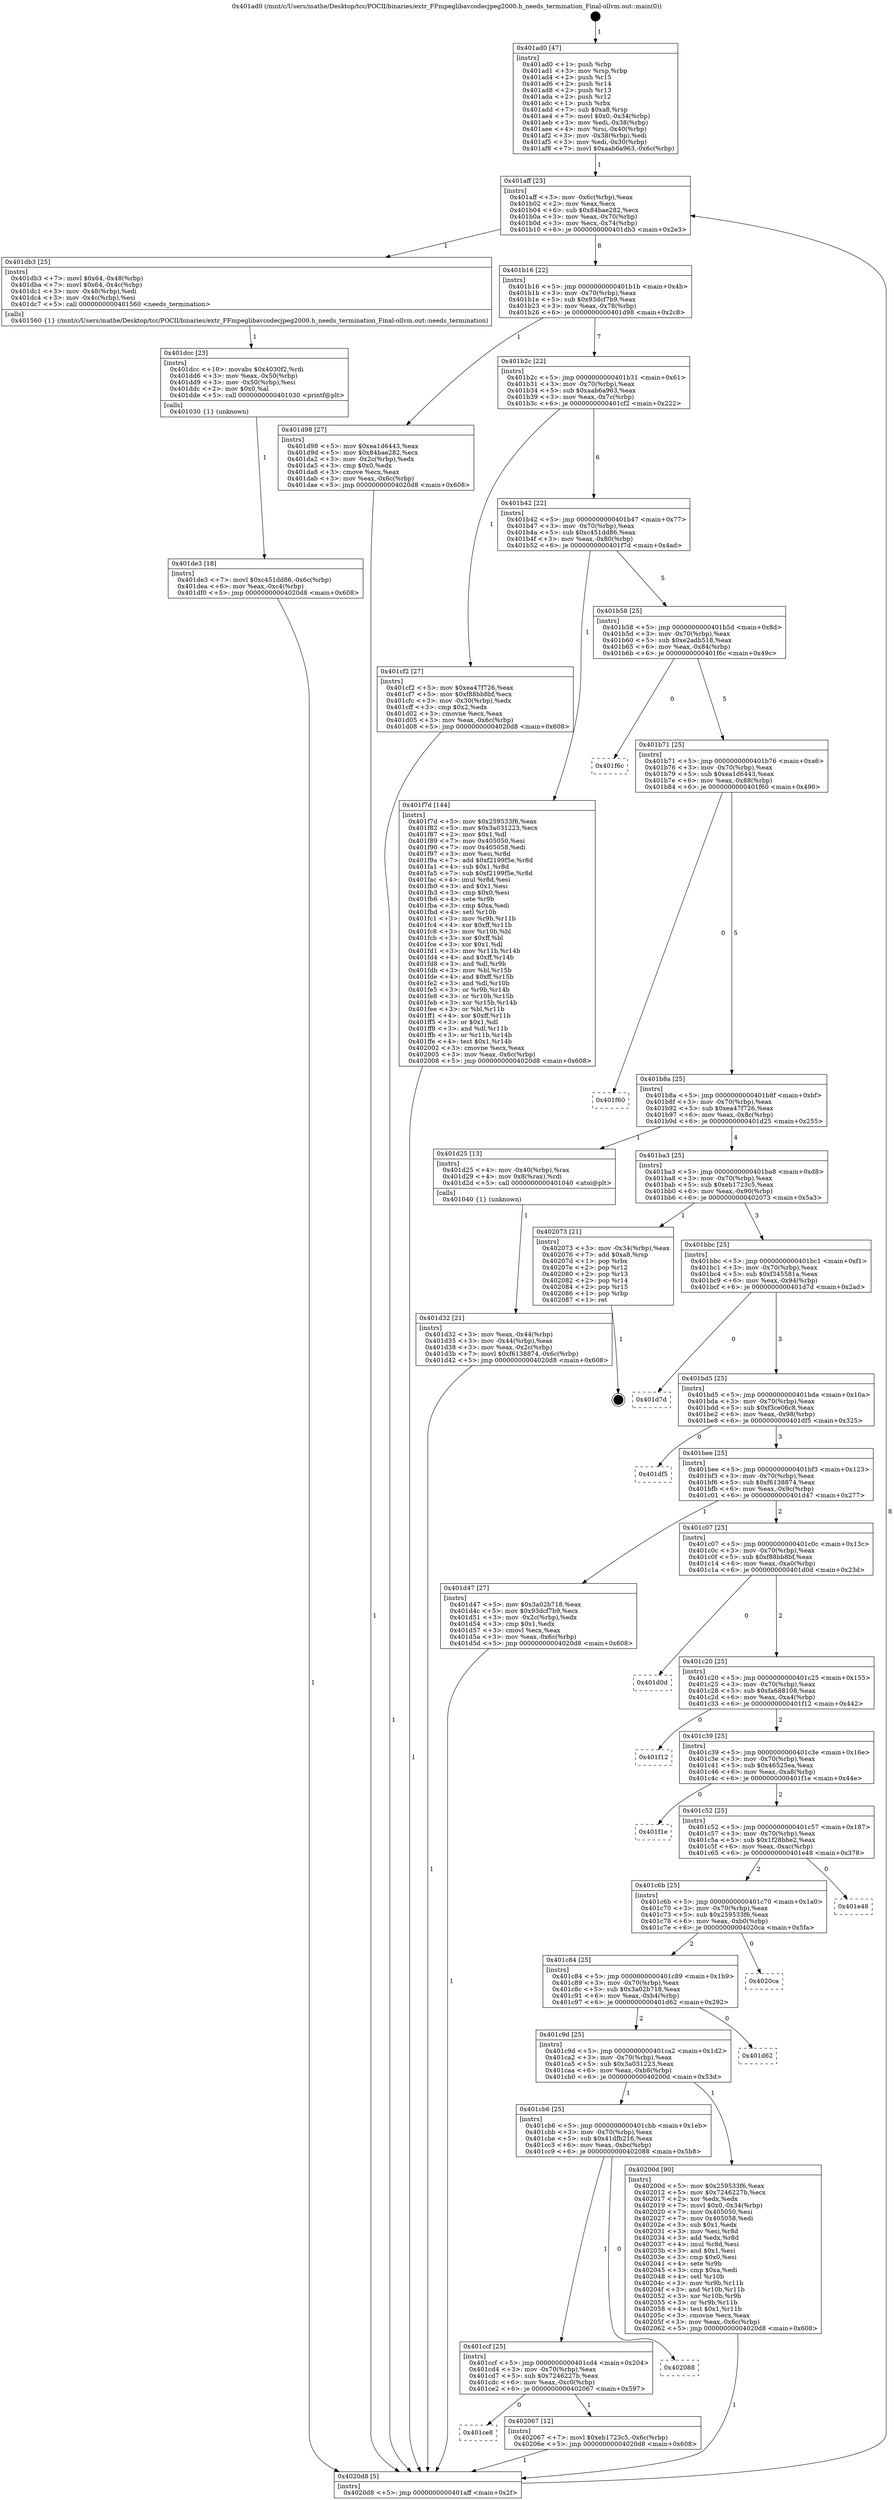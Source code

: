 digraph "0x401ad0" {
  label = "0x401ad0 (/mnt/c/Users/mathe/Desktop/tcc/POCII/binaries/extr_FFmpeglibavcodecjpeg2000.h_needs_termination_Final-ollvm.out::main(0))"
  labelloc = "t"
  node[shape=record]

  Entry [label="",width=0.3,height=0.3,shape=circle,fillcolor=black,style=filled]
  "0x401aff" [label="{
     0x401aff [23]\l
     | [instrs]\l
     &nbsp;&nbsp;0x401aff \<+3\>: mov -0x6c(%rbp),%eax\l
     &nbsp;&nbsp;0x401b02 \<+2\>: mov %eax,%ecx\l
     &nbsp;&nbsp;0x401b04 \<+6\>: sub $0x84bae282,%ecx\l
     &nbsp;&nbsp;0x401b0a \<+3\>: mov %eax,-0x70(%rbp)\l
     &nbsp;&nbsp;0x401b0d \<+3\>: mov %ecx,-0x74(%rbp)\l
     &nbsp;&nbsp;0x401b10 \<+6\>: je 0000000000401db3 \<main+0x2e3\>\l
  }"]
  "0x401db3" [label="{
     0x401db3 [25]\l
     | [instrs]\l
     &nbsp;&nbsp;0x401db3 \<+7\>: movl $0x64,-0x48(%rbp)\l
     &nbsp;&nbsp;0x401dba \<+7\>: movl $0x64,-0x4c(%rbp)\l
     &nbsp;&nbsp;0x401dc1 \<+3\>: mov -0x48(%rbp),%edi\l
     &nbsp;&nbsp;0x401dc4 \<+3\>: mov -0x4c(%rbp),%esi\l
     &nbsp;&nbsp;0x401dc7 \<+5\>: call 0000000000401560 \<needs_termination\>\l
     | [calls]\l
     &nbsp;&nbsp;0x401560 \{1\} (/mnt/c/Users/mathe/Desktop/tcc/POCII/binaries/extr_FFmpeglibavcodecjpeg2000.h_needs_termination_Final-ollvm.out::needs_termination)\l
  }"]
  "0x401b16" [label="{
     0x401b16 [22]\l
     | [instrs]\l
     &nbsp;&nbsp;0x401b16 \<+5\>: jmp 0000000000401b1b \<main+0x4b\>\l
     &nbsp;&nbsp;0x401b1b \<+3\>: mov -0x70(%rbp),%eax\l
     &nbsp;&nbsp;0x401b1e \<+5\>: sub $0x93dcf7b9,%eax\l
     &nbsp;&nbsp;0x401b23 \<+3\>: mov %eax,-0x78(%rbp)\l
     &nbsp;&nbsp;0x401b26 \<+6\>: je 0000000000401d98 \<main+0x2c8\>\l
  }"]
  Exit [label="",width=0.3,height=0.3,shape=circle,fillcolor=black,style=filled,peripheries=2]
  "0x401d98" [label="{
     0x401d98 [27]\l
     | [instrs]\l
     &nbsp;&nbsp;0x401d98 \<+5\>: mov $0xea1d6443,%eax\l
     &nbsp;&nbsp;0x401d9d \<+5\>: mov $0x84bae282,%ecx\l
     &nbsp;&nbsp;0x401da2 \<+3\>: mov -0x2c(%rbp),%edx\l
     &nbsp;&nbsp;0x401da5 \<+3\>: cmp $0x0,%edx\l
     &nbsp;&nbsp;0x401da8 \<+3\>: cmove %ecx,%eax\l
     &nbsp;&nbsp;0x401dab \<+3\>: mov %eax,-0x6c(%rbp)\l
     &nbsp;&nbsp;0x401dae \<+5\>: jmp 00000000004020d8 \<main+0x608\>\l
  }"]
  "0x401b2c" [label="{
     0x401b2c [22]\l
     | [instrs]\l
     &nbsp;&nbsp;0x401b2c \<+5\>: jmp 0000000000401b31 \<main+0x61\>\l
     &nbsp;&nbsp;0x401b31 \<+3\>: mov -0x70(%rbp),%eax\l
     &nbsp;&nbsp;0x401b34 \<+5\>: sub $0xaab6a963,%eax\l
     &nbsp;&nbsp;0x401b39 \<+3\>: mov %eax,-0x7c(%rbp)\l
     &nbsp;&nbsp;0x401b3c \<+6\>: je 0000000000401cf2 \<main+0x222\>\l
  }"]
  "0x401ce8" [label="{
     0x401ce8\l
  }", style=dashed]
  "0x401cf2" [label="{
     0x401cf2 [27]\l
     | [instrs]\l
     &nbsp;&nbsp;0x401cf2 \<+5\>: mov $0xea47f726,%eax\l
     &nbsp;&nbsp;0x401cf7 \<+5\>: mov $0xf88bb8bf,%ecx\l
     &nbsp;&nbsp;0x401cfc \<+3\>: mov -0x30(%rbp),%edx\l
     &nbsp;&nbsp;0x401cff \<+3\>: cmp $0x2,%edx\l
     &nbsp;&nbsp;0x401d02 \<+3\>: cmovne %ecx,%eax\l
     &nbsp;&nbsp;0x401d05 \<+3\>: mov %eax,-0x6c(%rbp)\l
     &nbsp;&nbsp;0x401d08 \<+5\>: jmp 00000000004020d8 \<main+0x608\>\l
  }"]
  "0x401b42" [label="{
     0x401b42 [22]\l
     | [instrs]\l
     &nbsp;&nbsp;0x401b42 \<+5\>: jmp 0000000000401b47 \<main+0x77\>\l
     &nbsp;&nbsp;0x401b47 \<+3\>: mov -0x70(%rbp),%eax\l
     &nbsp;&nbsp;0x401b4a \<+5\>: sub $0xc451dd86,%eax\l
     &nbsp;&nbsp;0x401b4f \<+3\>: mov %eax,-0x80(%rbp)\l
     &nbsp;&nbsp;0x401b52 \<+6\>: je 0000000000401f7d \<main+0x4ad\>\l
  }"]
  "0x4020d8" [label="{
     0x4020d8 [5]\l
     | [instrs]\l
     &nbsp;&nbsp;0x4020d8 \<+5\>: jmp 0000000000401aff \<main+0x2f\>\l
  }"]
  "0x401ad0" [label="{
     0x401ad0 [47]\l
     | [instrs]\l
     &nbsp;&nbsp;0x401ad0 \<+1\>: push %rbp\l
     &nbsp;&nbsp;0x401ad1 \<+3\>: mov %rsp,%rbp\l
     &nbsp;&nbsp;0x401ad4 \<+2\>: push %r15\l
     &nbsp;&nbsp;0x401ad6 \<+2\>: push %r14\l
     &nbsp;&nbsp;0x401ad8 \<+2\>: push %r13\l
     &nbsp;&nbsp;0x401ada \<+2\>: push %r12\l
     &nbsp;&nbsp;0x401adc \<+1\>: push %rbx\l
     &nbsp;&nbsp;0x401add \<+7\>: sub $0xa8,%rsp\l
     &nbsp;&nbsp;0x401ae4 \<+7\>: movl $0x0,-0x34(%rbp)\l
     &nbsp;&nbsp;0x401aeb \<+3\>: mov %edi,-0x38(%rbp)\l
     &nbsp;&nbsp;0x401aee \<+4\>: mov %rsi,-0x40(%rbp)\l
     &nbsp;&nbsp;0x401af2 \<+3\>: mov -0x38(%rbp),%edi\l
     &nbsp;&nbsp;0x401af5 \<+3\>: mov %edi,-0x30(%rbp)\l
     &nbsp;&nbsp;0x401af8 \<+7\>: movl $0xaab6a963,-0x6c(%rbp)\l
  }"]
  "0x402067" [label="{
     0x402067 [12]\l
     | [instrs]\l
     &nbsp;&nbsp;0x402067 \<+7\>: movl $0xeb1723c5,-0x6c(%rbp)\l
     &nbsp;&nbsp;0x40206e \<+5\>: jmp 00000000004020d8 \<main+0x608\>\l
  }"]
  "0x401f7d" [label="{
     0x401f7d [144]\l
     | [instrs]\l
     &nbsp;&nbsp;0x401f7d \<+5\>: mov $0x259533f6,%eax\l
     &nbsp;&nbsp;0x401f82 \<+5\>: mov $0x3a031223,%ecx\l
     &nbsp;&nbsp;0x401f87 \<+2\>: mov $0x1,%dl\l
     &nbsp;&nbsp;0x401f89 \<+7\>: mov 0x405050,%esi\l
     &nbsp;&nbsp;0x401f90 \<+7\>: mov 0x405058,%edi\l
     &nbsp;&nbsp;0x401f97 \<+3\>: mov %esi,%r8d\l
     &nbsp;&nbsp;0x401f9a \<+7\>: add $0xf2199f5e,%r8d\l
     &nbsp;&nbsp;0x401fa1 \<+4\>: sub $0x1,%r8d\l
     &nbsp;&nbsp;0x401fa5 \<+7\>: sub $0xf2199f5e,%r8d\l
     &nbsp;&nbsp;0x401fac \<+4\>: imul %r8d,%esi\l
     &nbsp;&nbsp;0x401fb0 \<+3\>: and $0x1,%esi\l
     &nbsp;&nbsp;0x401fb3 \<+3\>: cmp $0x0,%esi\l
     &nbsp;&nbsp;0x401fb6 \<+4\>: sete %r9b\l
     &nbsp;&nbsp;0x401fba \<+3\>: cmp $0xa,%edi\l
     &nbsp;&nbsp;0x401fbd \<+4\>: setl %r10b\l
     &nbsp;&nbsp;0x401fc1 \<+3\>: mov %r9b,%r11b\l
     &nbsp;&nbsp;0x401fc4 \<+4\>: xor $0xff,%r11b\l
     &nbsp;&nbsp;0x401fc8 \<+3\>: mov %r10b,%bl\l
     &nbsp;&nbsp;0x401fcb \<+3\>: xor $0xff,%bl\l
     &nbsp;&nbsp;0x401fce \<+3\>: xor $0x1,%dl\l
     &nbsp;&nbsp;0x401fd1 \<+3\>: mov %r11b,%r14b\l
     &nbsp;&nbsp;0x401fd4 \<+4\>: and $0xff,%r14b\l
     &nbsp;&nbsp;0x401fd8 \<+3\>: and %dl,%r9b\l
     &nbsp;&nbsp;0x401fdb \<+3\>: mov %bl,%r15b\l
     &nbsp;&nbsp;0x401fde \<+4\>: and $0xff,%r15b\l
     &nbsp;&nbsp;0x401fe2 \<+3\>: and %dl,%r10b\l
     &nbsp;&nbsp;0x401fe5 \<+3\>: or %r9b,%r14b\l
     &nbsp;&nbsp;0x401fe8 \<+3\>: or %r10b,%r15b\l
     &nbsp;&nbsp;0x401feb \<+3\>: xor %r15b,%r14b\l
     &nbsp;&nbsp;0x401fee \<+3\>: or %bl,%r11b\l
     &nbsp;&nbsp;0x401ff1 \<+4\>: xor $0xff,%r11b\l
     &nbsp;&nbsp;0x401ff5 \<+3\>: or $0x1,%dl\l
     &nbsp;&nbsp;0x401ff8 \<+3\>: and %dl,%r11b\l
     &nbsp;&nbsp;0x401ffb \<+3\>: or %r11b,%r14b\l
     &nbsp;&nbsp;0x401ffe \<+4\>: test $0x1,%r14b\l
     &nbsp;&nbsp;0x402002 \<+3\>: cmovne %ecx,%eax\l
     &nbsp;&nbsp;0x402005 \<+3\>: mov %eax,-0x6c(%rbp)\l
     &nbsp;&nbsp;0x402008 \<+5\>: jmp 00000000004020d8 \<main+0x608\>\l
  }"]
  "0x401b58" [label="{
     0x401b58 [25]\l
     | [instrs]\l
     &nbsp;&nbsp;0x401b58 \<+5\>: jmp 0000000000401b5d \<main+0x8d\>\l
     &nbsp;&nbsp;0x401b5d \<+3\>: mov -0x70(%rbp),%eax\l
     &nbsp;&nbsp;0x401b60 \<+5\>: sub $0xe2adb518,%eax\l
     &nbsp;&nbsp;0x401b65 \<+6\>: mov %eax,-0x84(%rbp)\l
     &nbsp;&nbsp;0x401b6b \<+6\>: je 0000000000401f6c \<main+0x49c\>\l
  }"]
  "0x401ccf" [label="{
     0x401ccf [25]\l
     | [instrs]\l
     &nbsp;&nbsp;0x401ccf \<+5\>: jmp 0000000000401cd4 \<main+0x204\>\l
     &nbsp;&nbsp;0x401cd4 \<+3\>: mov -0x70(%rbp),%eax\l
     &nbsp;&nbsp;0x401cd7 \<+5\>: sub $0x7246227b,%eax\l
     &nbsp;&nbsp;0x401cdc \<+6\>: mov %eax,-0xc0(%rbp)\l
     &nbsp;&nbsp;0x401ce2 \<+6\>: je 0000000000402067 \<main+0x597\>\l
  }"]
  "0x401f6c" [label="{
     0x401f6c\l
  }", style=dashed]
  "0x401b71" [label="{
     0x401b71 [25]\l
     | [instrs]\l
     &nbsp;&nbsp;0x401b71 \<+5\>: jmp 0000000000401b76 \<main+0xa6\>\l
     &nbsp;&nbsp;0x401b76 \<+3\>: mov -0x70(%rbp),%eax\l
     &nbsp;&nbsp;0x401b79 \<+5\>: sub $0xea1d6443,%eax\l
     &nbsp;&nbsp;0x401b7e \<+6\>: mov %eax,-0x88(%rbp)\l
     &nbsp;&nbsp;0x401b84 \<+6\>: je 0000000000401f60 \<main+0x490\>\l
  }"]
  "0x402088" [label="{
     0x402088\l
  }", style=dashed]
  "0x401f60" [label="{
     0x401f60\l
  }", style=dashed]
  "0x401b8a" [label="{
     0x401b8a [25]\l
     | [instrs]\l
     &nbsp;&nbsp;0x401b8a \<+5\>: jmp 0000000000401b8f \<main+0xbf\>\l
     &nbsp;&nbsp;0x401b8f \<+3\>: mov -0x70(%rbp),%eax\l
     &nbsp;&nbsp;0x401b92 \<+5\>: sub $0xea47f726,%eax\l
     &nbsp;&nbsp;0x401b97 \<+6\>: mov %eax,-0x8c(%rbp)\l
     &nbsp;&nbsp;0x401b9d \<+6\>: je 0000000000401d25 \<main+0x255\>\l
  }"]
  "0x401cb6" [label="{
     0x401cb6 [25]\l
     | [instrs]\l
     &nbsp;&nbsp;0x401cb6 \<+5\>: jmp 0000000000401cbb \<main+0x1eb\>\l
     &nbsp;&nbsp;0x401cbb \<+3\>: mov -0x70(%rbp),%eax\l
     &nbsp;&nbsp;0x401cbe \<+5\>: sub $0x41dfb216,%eax\l
     &nbsp;&nbsp;0x401cc3 \<+6\>: mov %eax,-0xbc(%rbp)\l
     &nbsp;&nbsp;0x401cc9 \<+6\>: je 0000000000402088 \<main+0x5b8\>\l
  }"]
  "0x401d25" [label="{
     0x401d25 [13]\l
     | [instrs]\l
     &nbsp;&nbsp;0x401d25 \<+4\>: mov -0x40(%rbp),%rax\l
     &nbsp;&nbsp;0x401d29 \<+4\>: mov 0x8(%rax),%rdi\l
     &nbsp;&nbsp;0x401d2d \<+5\>: call 0000000000401040 \<atoi@plt\>\l
     | [calls]\l
     &nbsp;&nbsp;0x401040 \{1\} (unknown)\l
  }"]
  "0x401ba3" [label="{
     0x401ba3 [25]\l
     | [instrs]\l
     &nbsp;&nbsp;0x401ba3 \<+5\>: jmp 0000000000401ba8 \<main+0xd8\>\l
     &nbsp;&nbsp;0x401ba8 \<+3\>: mov -0x70(%rbp),%eax\l
     &nbsp;&nbsp;0x401bab \<+5\>: sub $0xeb1723c5,%eax\l
     &nbsp;&nbsp;0x401bb0 \<+6\>: mov %eax,-0x90(%rbp)\l
     &nbsp;&nbsp;0x401bb6 \<+6\>: je 0000000000402073 \<main+0x5a3\>\l
  }"]
  "0x401d32" [label="{
     0x401d32 [21]\l
     | [instrs]\l
     &nbsp;&nbsp;0x401d32 \<+3\>: mov %eax,-0x44(%rbp)\l
     &nbsp;&nbsp;0x401d35 \<+3\>: mov -0x44(%rbp),%eax\l
     &nbsp;&nbsp;0x401d38 \<+3\>: mov %eax,-0x2c(%rbp)\l
     &nbsp;&nbsp;0x401d3b \<+7\>: movl $0xf6138874,-0x6c(%rbp)\l
     &nbsp;&nbsp;0x401d42 \<+5\>: jmp 00000000004020d8 \<main+0x608\>\l
  }"]
  "0x40200d" [label="{
     0x40200d [90]\l
     | [instrs]\l
     &nbsp;&nbsp;0x40200d \<+5\>: mov $0x259533f6,%eax\l
     &nbsp;&nbsp;0x402012 \<+5\>: mov $0x7246227b,%ecx\l
     &nbsp;&nbsp;0x402017 \<+2\>: xor %edx,%edx\l
     &nbsp;&nbsp;0x402019 \<+7\>: movl $0x0,-0x34(%rbp)\l
     &nbsp;&nbsp;0x402020 \<+7\>: mov 0x405050,%esi\l
     &nbsp;&nbsp;0x402027 \<+7\>: mov 0x405058,%edi\l
     &nbsp;&nbsp;0x40202e \<+3\>: sub $0x1,%edx\l
     &nbsp;&nbsp;0x402031 \<+3\>: mov %esi,%r8d\l
     &nbsp;&nbsp;0x402034 \<+3\>: add %edx,%r8d\l
     &nbsp;&nbsp;0x402037 \<+4\>: imul %r8d,%esi\l
     &nbsp;&nbsp;0x40203b \<+3\>: and $0x1,%esi\l
     &nbsp;&nbsp;0x40203e \<+3\>: cmp $0x0,%esi\l
     &nbsp;&nbsp;0x402041 \<+4\>: sete %r9b\l
     &nbsp;&nbsp;0x402045 \<+3\>: cmp $0xa,%edi\l
     &nbsp;&nbsp;0x402048 \<+4\>: setl %r10b\l
     &nbsp;&nbsp;0x40204c \<+3\>: mov %r9b,%r11b\l
     &nbsp;&nbsp;0x40204f \<+3\>: and %r10b,%r11b\l
     &nbsp;&nbsp;0x402052 \<+3\>: xor %r10b,%r9b\l
     &nbsp;&nbsp;0x402055 \<+3\>: or %r9b,%r11b\l
     &nbsp;&nbsp;0x402058 \<+4\>: test $0x1,%r11b\l
     &nbsp;&nbsp;0x40205c \<+3\>: cmovne %ecx,%eax\l
     &nbsp;&nbsp;0x40205f \<+3\>: mov %eax,-0x6c(%rbp)\l
     &nbsp;&nbsp;0x402062 \<+5\>: jmp 00000000004020d8 \<main+0x608\>\l
  }"]
  "0x402073" [label="{
     0x402073 [21]\l
     | [instrs]\l
     &nbsp;&nbsp;0x402073 \<+3\>: mov -0x34(%rbp),%eax\l
     &nbsp;&nbsp;0x402076 \<+7\>: add $0xa8,%rsp\l
     &nbsp;&nbsp;0x40207d \<+1\>: pop %rbx\l
     &nbsp;&nbsp;0x40207e \<+2\>: pop %r12\l
     &nbsp;&nbsp;0x402080 \<+2\>: pop %r13\l
     &nbsp;&nbsp;0x402082 \<+2\>: pop %r14\l
     &nbsp;&nbsp;0x402084 \<+2\>: pop %r15\l
     &nbsp;&nbsp;0x402086 \<+1\>: pop %rbp\l
     &nbsp;&nbsp;0x402087 \<+1\>: ret\l
  }"]
  "0x401bbc" [label="{
     0x401bbc [25]\l
     | [instrs]\l
     &nbsp;&nbsp;0x401bbc \<+5\>: jmp 0000000000401bc1 \<main+0xf1\>\l
     &nbsp;&nbsp;0x401bc1 \<+3\>: mov -0x70(%rbp),%eax\l
     &nbsp;&nbsp;0x401bc4 \<+5\>: sub $0xf345581a,%eax\l
     &nbsp;&nbsp;0x401bc9 \<+6\>: mov %eax,-0x94(%rbp)\l
     &nbsp;&nbsp;0x401bcf \<+6\>: je 0000000000401d7d \<main+0x2ad\>\l
  }"]
  "0x401c9d" [label="{
     0x401c9d [25]\l
     | [instrs]\l
     &nbsp;&nbsp;0x401c9d \<+5\>: jmp 0000000000401ca2 \<main+0x1d2\>\l
     &nbsp;&nbsp;0x401ca2 \<+3\>: mov -0x70(%rbp),%eax\l
     &nbsp;&nbsp;0x401ca5 \<+5\>: sub $0x3a031223,%eax\l
     &nbsp;&nbsp;0x401caa \<+6\>: mov %eax,-0xb8(%rbp)\l
     &nbsp;&nbsp;0x401cb0 \<+6\>: je 000000000040200d \<main+0x53d\>\l
  }"]
  "0x401d7d" [label="{
     0x401d7d\l
  }", style=dashed]
  "0x401bd5" [label="{
     0x401bd5 [25]\l
     | [instrs]\l
     &nbsp;&nbsp;0x401bd5 \<+5\>: jmp 0000000000401bda \<main+0x10a\>\l
     &nbsp;&nbsp;0x401bda \<+3\>: mov -0x70(%rbp),%eax\l
     &nbsp;&nbsp;0x401bdd \<+5\>: sub $0xf3ce06c8,%eax\l
     &nbsp;&nbsp;0x401be2 \<+6\>: mov %eax,-0x98(%rbp)\l
     &nbsp;&nbsp;0x401be8 \<+6\>: je 0000000000401df5 \<main+0x325\>\l
  }"]
  "0x401d62" [label="{
     0x401d62\l
  }", style=dashed]
  "0x401df5" [label="{
     0x401df5\l
  }", style=dashed]
  "0x401bee" [label="{
     0x401bee [25]\l
     | [instrs]\l
     &nbsp;&nbsp;0x401bee \<+5\>: jmp 0000000000401bf3 \<main+0x123\>\l
     &nbsp;&nbsp;0x401bf3 \<+3\>: mov -0x70(%rbp),%eax\l
     &nbsp;&nbsp;0x401bf6 \<+5\>: sub $0xf6138874,%eax\l
     &nbsp;&nbsp;0x401bfb \<+6\>: mov %eax,-0x9c(%rbp)\l
     &nbsp;&nbsp;0x401c01 \<+6\>: je 0000000000401d47 \<main+0x277\>\l
  }"]
  "0x401c84" [label="{
     0x401c84 [25]\l
     | [instrs]\l
     &nbsp;&nbsp;0x401c84 \<+5\>: jmp 0000000000401c89 \<main+0x1b9\>\l
     &nbsp;&nbsp;0x401c89 \<+3\>: mov -0x70(%rbp),%eax\l
     &nbsp;&nbsp;0x401c8c \<+5\>: sub $0x3a02b718,%eax\l
     &nbsp;&nbsp;0x401c91 \<+6\>: mov %eax,-0xb4(%rbp)\l
     &nbsp;&nbsp;0x401c97 \<+6\>: je 0000000000401d62 \<main+0x292\>\l
  }"]
  "0x401d47" [label="{
     0x401d47 [27]\l
     | [instrs]\l
     &nbsp;&nbsp;0x401d47 \<+5\>: mov $0x3a02b718,%eax\l
     &nbsp;&nbsp;0x401d4c \<+5\>: mov $0x93dcf7b9,%ecx\l
     &nbsp;&nbsp;0x401d51 \<+3\>: mov -0x2c(%rbp),%edx\l
     &nbsp;&nbsp;0x401d54 \<+3\>: cmp $0x1,%edx\l
     &nbsp;&nbsp;0x401d57 \<+3\>: cmovl %ecx,%eax\l
     &nbsp;&nbsp;0x401d5a \<+3\>: mov %eax,-0x6c(%rbp)\l
     &nbsp;&nbsp;0x401d5d \<+5\>: jmp 00000000004020d8 \<main+0x608\>\l
  }"]
  "0x401c07" [label="{
     0x401c07 [25]\l
     | [instrs]\l
     &nbsp;&nbsp;0x401c07 \<+5\>: jmp 0000000000401c0c \<main+0x13c\>\l
     &nbsp;&nbsp;0x401c0c \<+3\>: mov -0x70(%rbp),%eax\l
     &nbsp;&nbsp;0x401c0f \<+5\>: sub $0xf88bb8bf,%eax\l
     &nbsp;&nbsp;0x401c14 \<+6\>: mov %eax,-0xa0(%rbp)\l
     &nbsp;&nbsp;0x401c1a \<+6\>: je 0000000000401d0d \<main+0x23d\>\l
  }"]
  "0x401dcc" [label="{
     0x401dcc [23]\l
     | [instrs]\l
     &nbsp;&nbsp;0x401dcc \<+10\>: movabs $0x4030f2,%rdi\l
     &nbsp;&nbsp;0x401dd6 \<+3\>: mov %eax,-0x50(%rbp)\l
     &nbsp;&nbsp;0x401dd9 \<+3\>: mov -0x50(%rbp),%esi\l
     &nbsp;&nbsp;0x401ddc \<+2\>: mov $0x0,%al\l
     &nbsp;&nbsp;0x401dde \<+5\>: call 0000000000401030 \<printf@plt\>\l
     | [calls]\l
     &nbsp;&nbsp;0x401030 \{1\} (unknown)\l
  }"]
  "0x401de3" [label="{
     0x401de3 [18]\l
     | [instrs]\l
     &nbsp;&nbsp;0x401de3 \<+7\>: movl $0xc451dd86,-0x6c(%rbp)\l
     &nbsp;&nbsp;0x401dea \<+6\>: mov %eax,-0xc4(%rbp)\l
     &nbsp;&nbsp;0x401df0 \<+5\>: jmp 00000000004020d8 \<main+0x608\>\l
  }"]
  "0x4020ca" [label="{
     0x4020ca\l
  }", style=dashed]
  "0x401d0d" [label="{
     0x401d0d\l
  }", style=dashed]
  "0x401c20" [label="{
     0x401c20 [25]\l
     | [instrs]\l
     &nbsp;&nbsp;0x401c20 \<+5\>: jmp 0000000000401c25 \<main+0x155\>\l
     &nbsp;&nbsp;0x401c25 \<+3\>: mov -0x70(%rbp),%eax\l
     &nbsp;&nbsp;0x401c28 \<+5\>: sub $0xfa688108,%eax\l
     &nbsp;&nbsp;0x401c2d \<+6\>: mov %eax,-0xa4(%rbp)\l
     &nbsp;&nbsp;0x401c33 \<+6\>: je 0000000000401f12 \<main+0x442\>\l
  }"]
  "0x401c6b" [label="{
     0x401c6b [25]\l
     | [instrs]\l
     &nbsp;&nbsp;0x401c6b \<+5\>: jmp 0000000000401c70 \<main+0x1a0\>\l
     &nbsp;&nbsp;0x401c70 \<+3\>: mov -0x70(%rbp),%eax\l
     &nbsp;&nbsp;0x401c73 \<+5\>: sub $0x259533f6,%eax\l
     &nbsp;&nbsp;0x401c78 \<+6\>: mov %eax,-0xb0(%rbp)\l
     &nbsp;&nbsp;0x401c7e \<+6\>: je 00000000004020ca \<main+0x5fa\>\l
  }"]
  "0x401f12" [label="{
     0x401f12\l
  }", style=dashed]
  "0x401c39" [label="{
     0x401c39 [25]\l
     | [instrs]\l
     &nbsp;&nbsp;0x401c39 \<+5\>: jmp 0000000000401c3e \<main+0x16e\>\l
     &nbsp;&nbsp;0x401c3e \<+3\>: mov -0x70(%rbp),%eax\l
     &nbsp;&nbsp;0x401c41 \<+5\>: sub $0x46525ea,%eax\l
     &nbsp;&nbsp;0x401c46 \<+6\>: mov %eax,-0xa8(%rbp)\l
     &nbsp;&nbsp;0x401c4c \<+6\>: je 0000000000401f1e \<main+0x44e\>\l
  }"]
  "0x401e48" [label="{
     0x401e48\l
  }", style=dashed]
  "0x401f1e" [label="{
     0x401f1e\l
  }", style=dashed]
  "0x401c52" [label="{
     0x401c52 [25]\l
     | [instrs]\l
     &nbsp;&nbsp;0x401c52 \<+5\>: jmp 0000000000401c57 \<main+0x187\>\l
     &nbsp;&nbsp;0x401c57 \<+3\>: mov -0x70(%rbp),%eax\l
     &nbsp;&nbsp;0x401c5a \<+5\>: sub $0x1f28bbe2,%eax\l
     &nbsp;&nbsp;0x401c5f \<+6\>: mov %eax,-0xac(%rbp)\l
     &nbsp;&nbsp;0x401c65 \<+6\>: je 0000000000401e48 \<main+0x378\>\l
  }"]
  Entry -> "0x401ad0" [label=" 1"]
  "0x401aff" -> "0x401db3" [label=" 1"]
  "0x401aff" -> "0x401b16" [label=" 8"]
  "0x402073" -> Exit [label=" 1"]
  "0x401b16" -> "0x401d98" [label=" 1"]
  "0x401b16" -> "0x401b2c" [label=" 7"]
  "0x402067" -> "0x4020d8" [label=" 1"]
  "0x401b2c" -> "0x401cf2" [label=" 1"]
  "0x401b2c" -> "0x401b42" [label=" 6"]
  "0x401cf2" -> "0x4020d8" [label=" 1"]
  "0x401ad0" -> "0x401aff" [label=" 1"]
  "0x4020d8" -> "0x401aff" [label=" 8"]
  "0x401ccf" -> "0x401ce8" [label=" 0"]
  "0x401b42" -> "0x401f7d" [label=" 1"]
  "0x401b42" -> "0x401b58" [label=" 5"]
  "0x401ccf" -> "0x402067" [label=" 1"]
  "0x401b58" -> "0x401f6c" [label=" 0"]
  "0x401b58" -> "0x401b71" [label=" 5"]
  "0x401cb6" -> "0x401ccf" [label=" 1"]
  "0x401b71" -> "0x401f60" [label=" 0"]
  "0x401b71" -> "0x401b8a" [label=" 5"]
  "0x401cb6" -> "0x402088" [label=" 0"]
  "0x401b8a" -> "0x401d25" [label=" 1"]
  "0x401b8a" -> "0x401ba3" [label=" 4"]
  "0x401d25" -> "0x401d32" [label=" 1"]
  "0x401d32" -> "0x4020d8" [label=" 1"]
  "0x40200d" -> "0x4020d8" [label=" 1"]
  "0x401ba3" -> "0x402073" [label=" 1"]
  "0x401ba3" -> "0x401bbc" [label=" 3"]
  "0x401c9d" -> "0x401cb6" [label=" 1"]
  "0x401bbc" -> "0x401d7d" [label=" 0"]
  "0x401bbc" -> "0x401bd5" [label=" 3"]
  "0x401c9d" -> "0x40200d" [label=" 1"]
  "0x401bd5" -> "0x401df5" [label=" 0"]
  "0x401bd5" -> "0x401bee" [label=" 3"]
  "0x401c84" -> "0x401c9d" [label=" 2"]
  "0x401bee" -> "0x401d47" [label=" 1"]
  "0x401bee" -> "0x401c07" [label=" 2"]
  "0x401d47" -> "0x4020d8" [label=" 1"]
  "0x401d98" -> "0x4020d8" [label=" 1"]
  "0x401db3" -> "0x401dcc" [label=" 1"]
  "0x401dcc" -> "0x401de3" [label=" 1"]
  "0x401de3" -> "0x4020d8" [label=" 1"]
  "0x401f7d" -> "0x4020d8" [label=" 1"]
  "0x401c84" -> "0x401d62" [label=" 0"]
  "0x401c07" -> "0x401d0d" [label=" 0"]
  "0x401c07" -> "0x401c20" [label=" 2"]
  "0x401c6b" -> "0x401c84" [label=" 2"]
  "0x401c20" -> "0x401f12" [label=" 0"]
  "0x401c20" -> "0x401c39" [label=" 2"]
  "0x401c6b" -> "0x4020ca" [label=" 0"]
  "0x401c39" -> "0x401f1e" [label=" 0"]
  "0x401c39" -> "0x401c52" [label=" 2"]
  "0x401c52" -> "0x401c6b" [label=" 2"]
  "0x401c52" -> "0x401e48" [label=" 0"]
}
